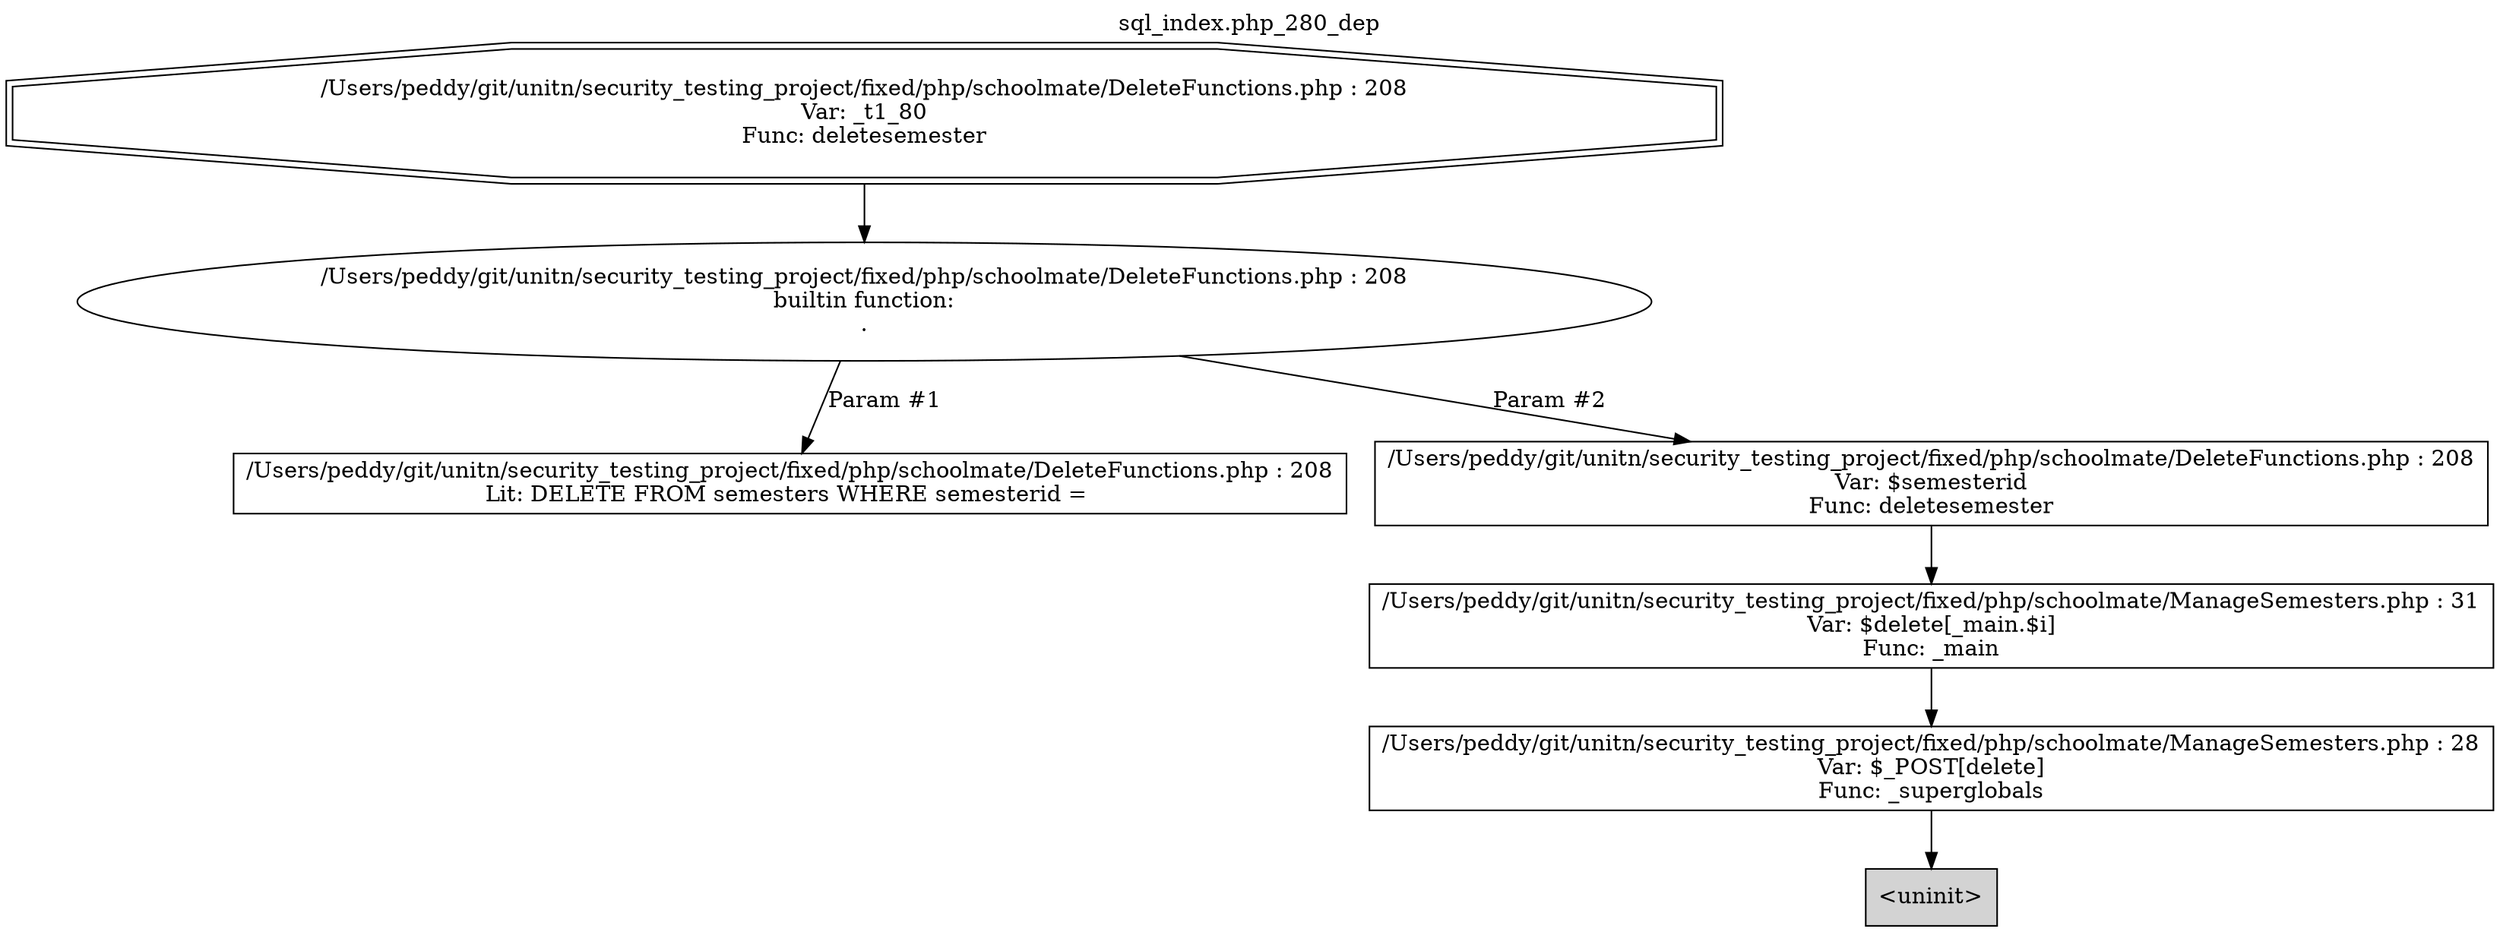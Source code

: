 digraph cfg {
  label="sql_index.php_280_dep";
  labelloc=t;
  n1 [shape=doubleoctagon, label="/Users/peddy/git/unitn/security_testing_project/fixed/php/schoolmate/DeleteFunctions.php : 208\nVar: _t1_80\nFunc: deletesemester\n"];
  n2 [shape=ellipse, label="/Users/peddy/git/unitn/security_testing_project/fixed/php/schoolmate/DeleteFunctions.php : 208\nbuiltin function:\n.\n"];
  n3 [shape=box, label="/Users/peddy/git/unitn/security_testing_project/fixed/php/schoolmate/DeleteFunctions.php : 208\nLit: DELETE FROM semesters WHERE semesterid = \n"];
  n4 [shape=box, label="/Users/peddy/git/unitn/security_testing_project/fixed/php/schoolmate/DeleteFunctions.php : 208\nVar: $semesterid\nFunc: deletesemester\n"];
  n5 [shape=box, label="/Users/peddy/git/unitn/security_testing_project/fixed/php/schoolmate/ManageSemesters.php : 31\nVar: $delete[_main.$i]\nFunc: _main\n"];
  n6 [shape=box, label="/Users/peddy/git/unitn/security_testing_project/fixed/php/schoolmate/ManageSemesters.php : 28\nVar: $_POST[delete]\nFunc: _superglobals\n"];
  n7 [shape=box, label="<uninit>",style=filled];
  n1 -> n2;
  n2 -> n3[label="Param #1"];
  n2 -> n4[label="Param #2"];
  n6 -> n7;
  n5 -> n6;
  n4 -> n5;
}
